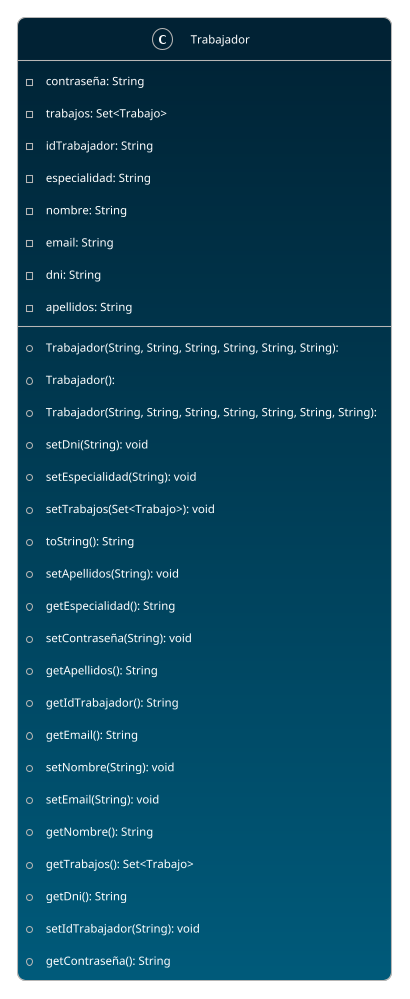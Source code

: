 @startuml
!theme metal
skinparam class {
  BackgroundColor #012234-005b7b
  HeaderBackgroundColor #012234
}
skinparam interface {
  BackgroundColor #18181A
}
skinparam enum {
  BackgroundColor #18181A
}
skinparam package {
  BackgroundColor #18181A
}
skinparam DefaultFontColor white

class Trabajador {
  + Trabajador(String, String, String, String, String, String):
  + Trabajador():
  + Trabajador(String, String, String, String, String, String, String):
  - contraseña: String
  - trabajos: Set<Trabajo>
  - idTrabajador: String
  - especialidad: String
  - nombre: String
  - email: String
  - dni: String
  - apellidos: String
  + setDni(String): void
  + setEspecialidad(String): void
  + setTrabajos(Set<Trabajo>): void
  + toString(): String
  + setApellidos(String): void
  + getEspecialidad(): String
  + setContraseña(String): void
  + getApellidos(): String
  + getIdTrabajador(): String
  + getEmail(): String
  + setNombre(String): void
  + setEmail(String): void
  + getNombre(): String
  + getTrabajos(): Set<Trabajo>
  + getDni(): String
  + setIdTrabajador(String): void
  + getContraseña(): String
}
@enduml
